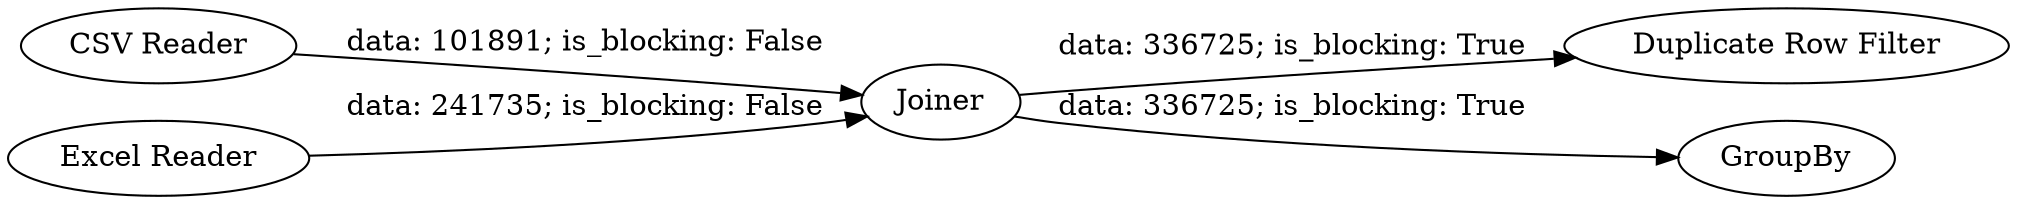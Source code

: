 digraph {
	"3672322161689834716_5" [label=Joiner]
	"3672322161689834716_3" [label="CSV Reader"]
	"3672322161689834716_4" [label="Excel Reader"]
	"3672322161689834716_6" [label="Duplicate Row Filter"]
	"3672322161689834716_2" [label=GroupBy]
	"3672322161689834716_4" -> "3672322161689834716_5" [label="data: 241735; is_blocking: False"]
	"3672322161689834716_5" -> "3672322161689834716_2" [label="data: 336725; is_blocking: True"]
	"3672322161689834716_5" -> "3672322161689834716_6" [label="data: 336725; is_blocking: True"]
	"3672322161689834716_3" -> "3672322161689834716_5" [label="data: 101891; is_blocking: False"]
	rankdir=LR
}
